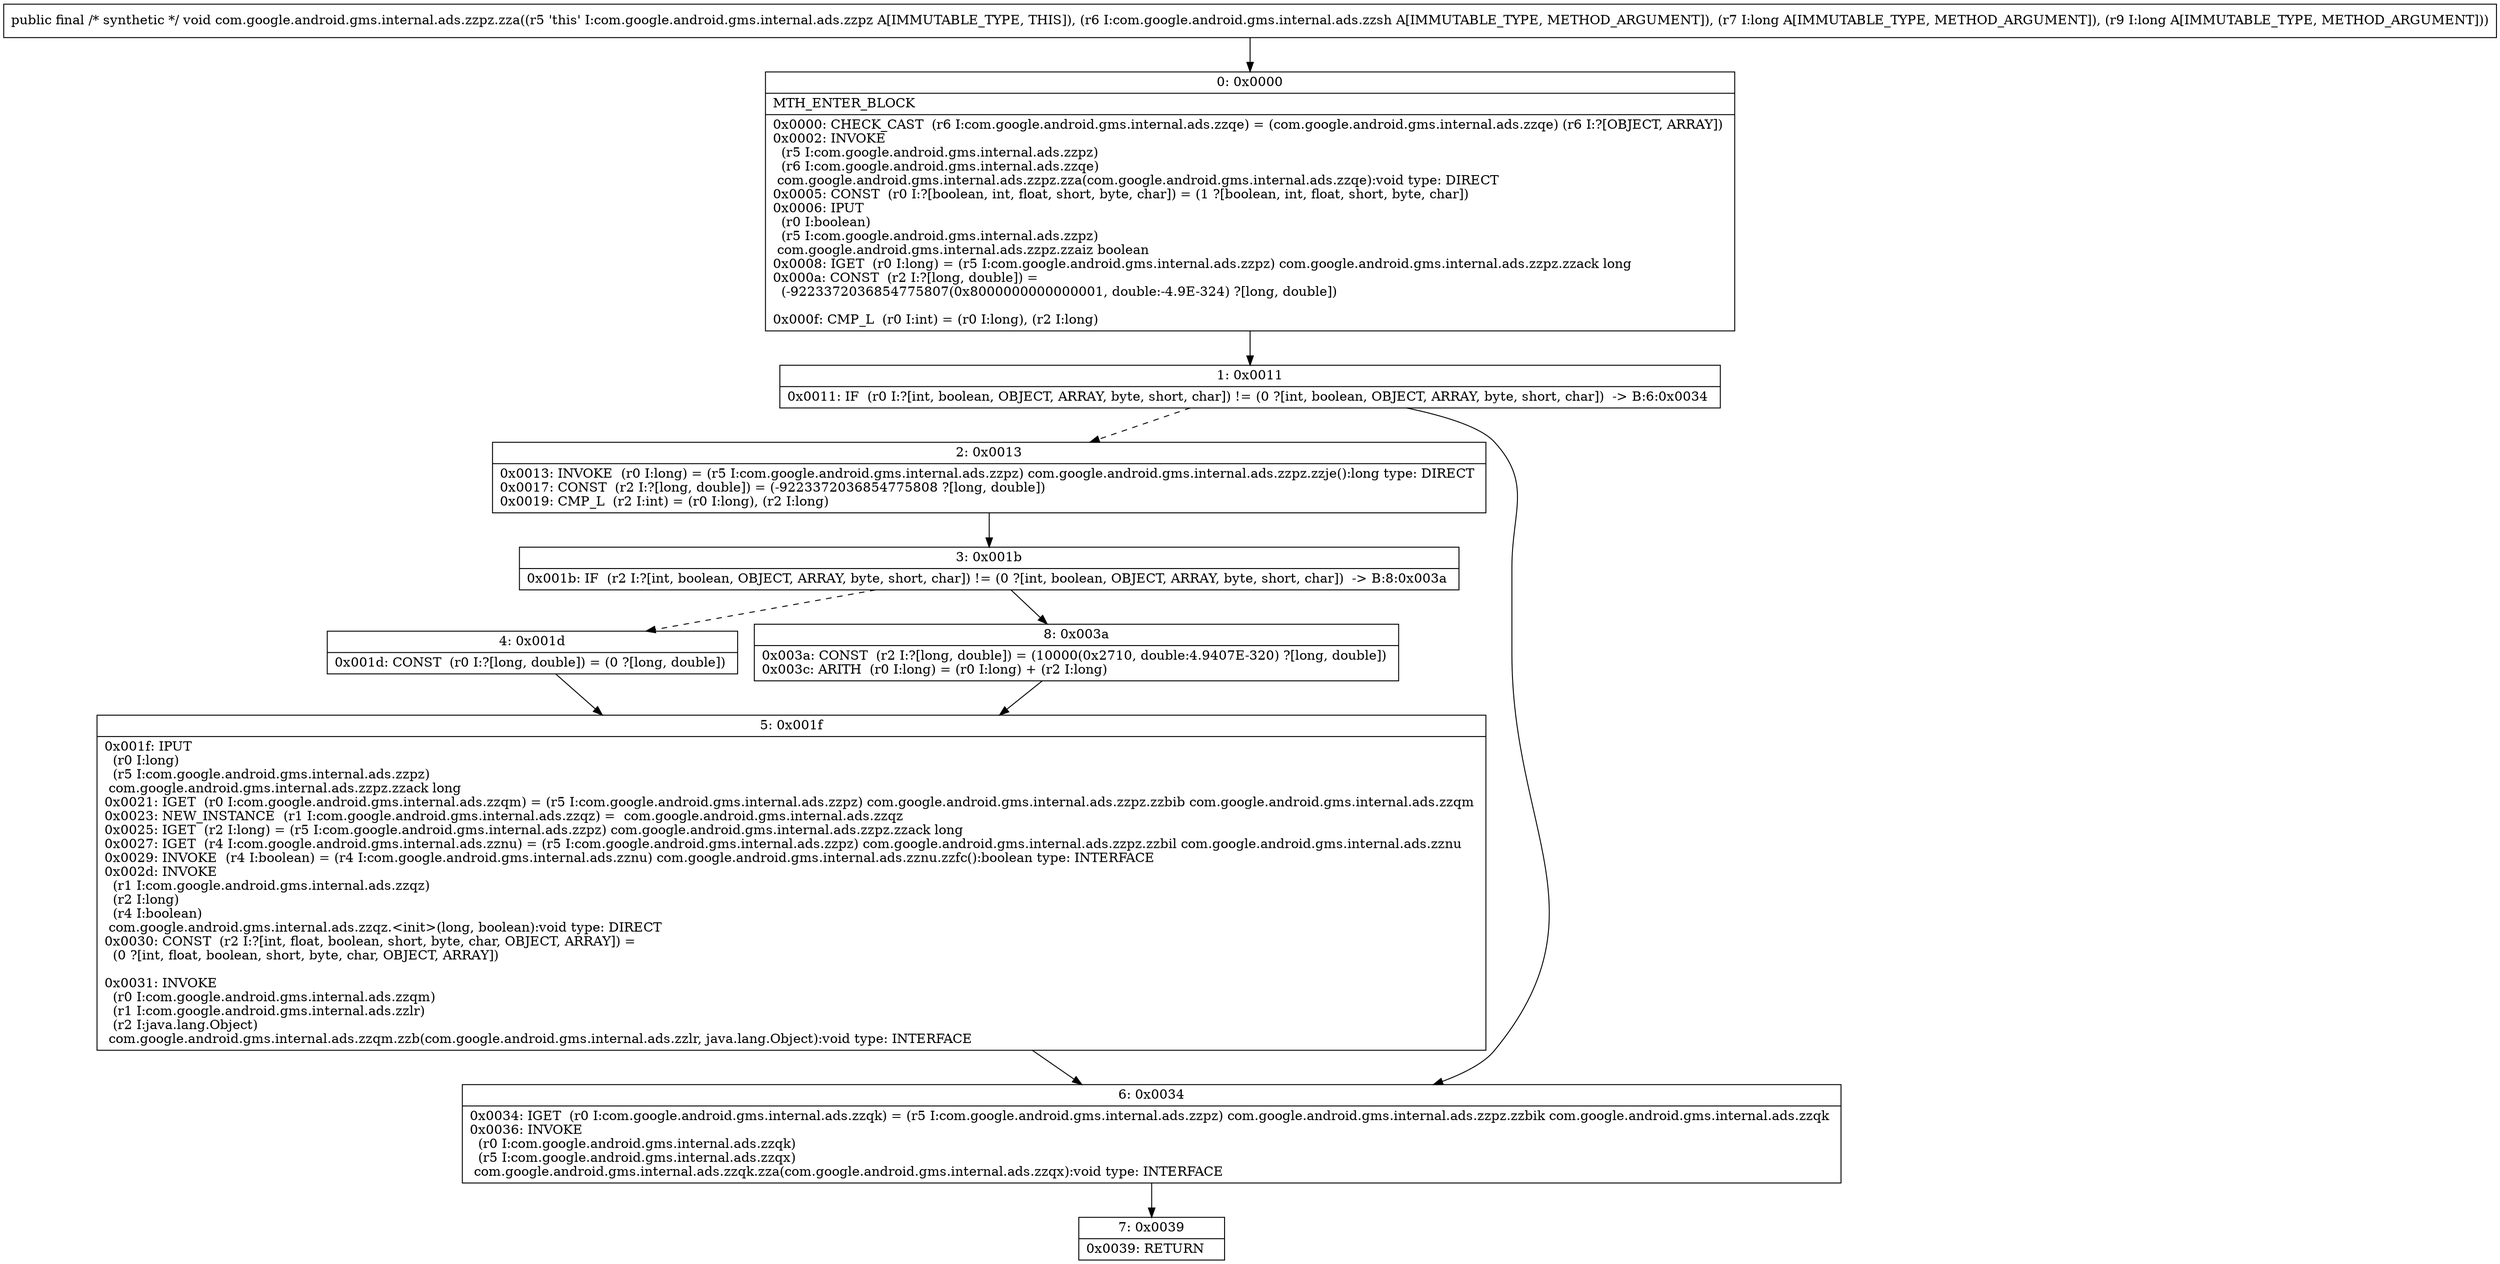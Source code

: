 digraph "CFG forcom.google.android.gms.internal.ads.zzpz.zza(Lcom\/google\/android\/gms\/internal\/ads\/zzsh;JJ)V" {
Node_0 [shape=record,label="{0\:\ 0x0000|MTH_ENTER_BLOCK\l|0x0000: CHECK_CAST  (r6 I:com.google.android.gms.internal.ads.zzqe) = (com.google.android.gms.internal.ads.zzqe) (r6 I:?[OBJECT, ARRAY]) \l0x0002: INVOKE  \l  (r5 I:com.google.android.gms.internal.ads.zzpz)\l  (r6 I:com.google.android.gms.internal.ads.zzqe)\l com.google.android.gms.internal.ads.zzpz.zza(com.google.android.gms.internal.ads.zzqe):void type: DIRECT \l0x0005: CONST  (r0 I:?[boolean, int, float, short, byte, char]) = (1 ?[boolean, int, float, short, byte, char]) \l0x0006: IPUT  \l  (r0 I:boolean)\l  (r5 I:com.google.android.gms.internal.ads.zzpz)\l com.google.android.gms.internal.ads.zzpz.zzaiz boolean \l0x0008: IGET  (r0 I:long) = (r5 I:com.google.android.gms.internal.ads.zzpz) com.google.android.gms.internal.ads.zzpz.zzack long \l0x000a: CONST  (r2 I:?[long, double]) = \l  (\-9223372036854775807(0x8000000000000001, double:\-4.9E\-324) ?[long, double])\l \l0x000f: CMP_L  (r0 I:int) = (r0 I:long), (r2 I:long) \l}"];
Node_1 [shape=record,label="{1\:\ 0x0011|0x0011: IF  (r0 I:?[int, boolean, OBJECT, ARRAY, byte, short, char]) != (0 ?[int, boolean, OBJECT, ARRAY, byte, short, char])  \-\> B:6:0x0034 \l}"];
Node_2 [shape=record,label="{2\:\ 0x0013|0x0013: INVOKE  (r0 I:long) = (r5 I:com.google.android.gms.internal.ads.zzpz) com.google.android.gms.internal.ads.zzpz.zzje():long type: DIRECT \l0x0017: CONST  (r2 I:?[long, double]) = (\-9223372036854775808 ?[long, double]) \l0x0019: CMP_L  (r2 I:int) = (r0 I:long), (r2 I:long) \l}"];
Node_3 [shape=record,label="{3\:\ 0x001b|0x001b: IF  (r2 I:?[int, boolean, OBJECT, ARRAY, byte, short, char]) != (0 ?[int, boolean, OBJECT, ARRAY, byte, short, char])  \-\> B:8:0x003a \l}"];
Node_4 [shape=record,label="{4\:\ 0x001d|0x001d: CONST  (r0 I:?[long, double]) = (0 ?[long, double]) \l}"];
Node_5 [shape=record,label="{5\:\ 0x001f|0x001f: IPUT  \l  (r0 I:long)\l  (r5 I:com.google.android.gms.internal.ads.zzpz)\l com.google.android.gms.internal.ads.zzpz.zzack long \l0x0021: IGET  (r0 I:com.google.android.gms.internal.ads.zzqm) = (r5 I:com.google.android.gms.internal.ads.zzpz) com.google.android.gms.internal.ads.zzpz.zzbib com.google.android.gms.internal.ads.zzqm \l0x0023: NEW_INSTANCE  (r1 I:com.google.android.gms.internal.ads.zzqz) =  com.google.android.gms.internal.ads.zzqz \l0x0025: IGET  (r2 I:long) = (r5 I:com.google.android.gms.internal.ads.zzpz) com.google.android.gms.internal.ads.zzpz.zzack long \l0x0027: IGET  (r4 I:com.google.android.gms.internal.ads.zznu) = (r5 I:com.google.android.gms.internal.ads.zzpz) com.google.android.gms.internal.ads.zzpz.zzbil com.google.android.gms.internal.ads.zznu \l0x0029: INVOKE  (r4 I:boolean) = (r4 I:com.google.android.gms.internal.ads.zznu) com.google.android.gms.internal.ads.zznu.zzfc():boolean type: INTERFACE \l0x002d: INVOKE  \l  (r1 I:com.google.android.gms.internal.ads.zzqz)\l  (r2 I:long)\l  (r4 I:boolean)\l com.google.android.gms.internal.ads.zzqz.\<init\>(long, boolean):void type: DIRECT \l0x0030: CONST  (r2 I:?[int, float, boolean, short, byte, char, OBJECT, ARRAY]) = \l  (0 ?[int, float, boolean, short, byte, char, OBJECT, ARRAY])\l \l0x0031: INVOKE  \l  (r0 I:com.google.android.gms.internal.ads.zzqm)\l  (r1 I:com.google.android.gms.internal.ads.zzlr)\l  (r2 I:java.lang.Object)\l com.google.android.gms.internal.ads.zzqm.zzb(com.google.android.gms.internal.ads.zzlr, java.lang.Object):void type: INTERFACE \l}"];
Node_6 [shape=record,label="{6\:\ 0x0034|0x0034: IGET  (r0 I:com.google.android.gms.internal.ads.zzqk) = (r5 I:com.google.android.gms.internal.ads.zzpz) com.google.android.gms.internal.ads.zzpz.zzbik com.google.android.gms.internal.ads.zzqk \l0x0036: INVOKE  \l  (r0 I:com.google.android.gms.internal.ads.zzqk)\l  (r5 I:com.google.android.gms.internal.ads.zzqx)\l com.google.android.gms.internal.ads.zzqk.zza(com.google.android.gms.internal.ads.zzqx):void type: INTERFACE \l}"];
Node_7 [shape=record,label="{7\:\ 0x0039|0x0039: RETURN   \l}"];
Node_8 [shape=record,label="{8\:\ 0x003a|0x003a: CONST  (r2 I:?[long, double]) = (10000(0x2710, double:4.9407E\-320) ?[long, double]) \l0x003c: ARITH  (r0 I:long) = (r0 I:long) + (r2 I:long) \l}"];
MethodNode[shape=record,label="{public final \/* synthetic *\/ void com.google.android.gms.internal.ads.zzpz.zza((r5 'this' I:com.google.android.gms.internal.ads.zzpz A[IMMUTABLE_TYPE, THIS]), (r6 I:com.google.android.gms.internal.ads.zzsh A[IMMUTABLE_TYPE, METHOD_ARGUMENT]), (r7 I:long A[IMMUTABLE_TYPE, METHOD_ARGUMENT]), (r9 I:long A[IMMUTABLE_TYPE, METHOD_ARGUMENT])) }"];
MethodNode -> Node_0;
Node_0 -> Node_1;
Node_1 -> Node_2[style=dashed];
Node_1 -> Node_6;
Node_2 -> Node_3;
Node_3 -> Node_4[style=dashed];
Node_3 -> Node_8;
Node_4 -> Node_5;
Node_5 -> Node_6;
Node_6 -> Node_7;
Node_8 -> Node_5;
}

